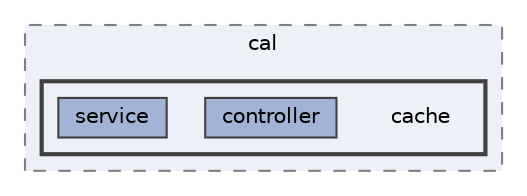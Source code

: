 digraph "repository/cacheservice/src/test/java/com/sterlite/cal/cache"
{
 // LATEX_PDF_SIZE
  bgcolor="transparent";
  edge [fontname=Helvetica,fontsize=10,labelfontname=Helvetica,labelfontsize=10];
  node [fontname=Helvetica,fontsize=10,shape=box,height=0.2,width=0.4];
  compound=true
  subgraph clusterdir_66010ac5713caf6a815af669550f37ce {
    graph [ bgcolor="#edf0f7", pencolor="grey50", label="cal", fontname=Helvetica,fontsize=10 style="filled,dashed", URL="dir_66010ac5713caf6a815af669550f37ce.html",tooltip=""]
  subgraph clusterdir_22b0525f424f804fca763b77cc920a4e {
    graph [ bgcolor="#edf0f7", pencolor="grey25", label="", fontname=Helvetica,fontsize=10 style="filled,bold", URL="dir_22b0525f424f804fca763b77cc920a4e.html",tooltip=""]
    dir_22b0525f424f804fca763b77cc920a4e [shape=plaintext, label="cache"];
  dir_1590de3a56c877464f381d11807e3f9f [label="controller", fillcolor="#a2b4d6", color="grey25", style="filled", URL="dir_1590de3a56c877464f381d11807e3f9f.html",tooltip=""];
  dir_87df3ae482f85cb9360c9ff6a027fb03 [label="service", fillcolor="#a2b4d6", color="grey25", style="filled", URL="dir_87df3ae482f85cb9360c9ff6a027fb03.html",tooltip=""];
  }
  }
}
